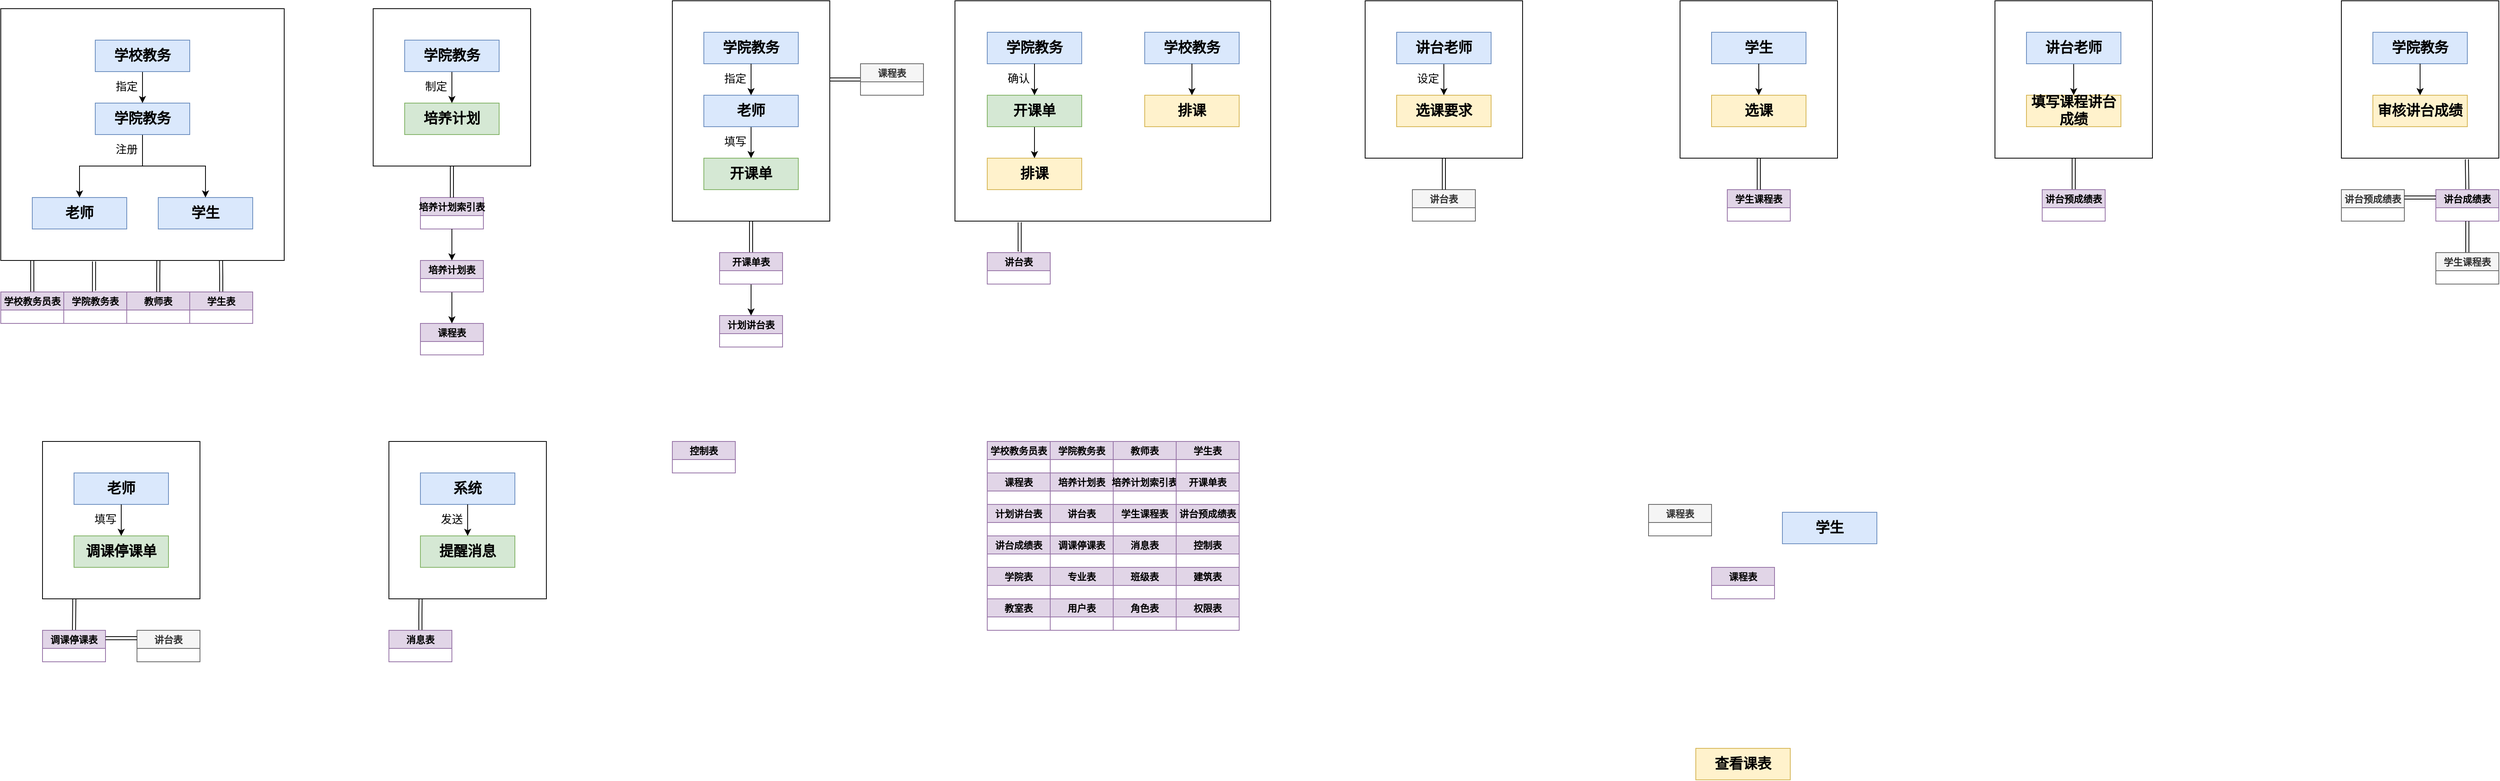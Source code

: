 <mxfile version="14.7.5" type="github">
  <diagram id="W4C-Jvq1k3ci-ln_cuX9" name="Page-1">
    <mxGraphModel dx="620" dy="358" grid="1" gridSize="10" guides="1" tooltips="1" connect="1" arrows="1" fold="1" page="1" pageScale="1" pageWidth="413" pageHeight="583" math="0" shadow="0">
      <root>
        <mxCell id="0" />
        <mxCell id="1" parent="0" />
        <mxCell id="JdK_XvDdOjBWKNIHrTVb-116" style="edgeStyle=orthogonalEdgeStyle;rounded=0;orthogonalLoop=1;jettySize=auto;html=1;exitX=0.5;exitY=1;exitDx=0;exitDy=0;entryX=0.5;entryY=0;entryDx=0;entryDy=0;shape=link;" edge="1" parent="1" source="JdK_XvDdOjBWKNIHrTVb-114" target="JdK_XvDdOjBWKNIHrTVb-115">
          <mxGeometry relative="1" as="geometry" />
        </mxCell>
        <mxCell id="JdK_XvDdOjBWKNIHrTVb-114" value="" style="rounded=0;whiteSpace=wrap;html=1;fillColor=none;" vertex="1" parent="1">
          <mxGeometry x="2560" y="40" width="200" height="200" as="geometry" />
        </mxCell>
        <mxCell id="JdK_XvDdOjBWKNIHrTVb-56" value="课程表" style="swimlane;fillColor=#e1d5e7;strokeColor=#9673a6;" vertex="1" parent="1">
          <mxGeometry x="2200" y="760" width="80" height="40" as="geometry" />
        </mxCell>
        <mxCell id="JdK_XvDdOjBWKNIHrTVb-64" value="&lt;font face=&quot;Comic Sans MS&quot;&gt;&lt;span style=&quot;font-size: 18px&quot;&gt;&lt;b&gt;查看课表&lt;/b&gt;&lt;/span&gt;&lt;/font&gt;" style="rounded=0;whiteSpace=wrap;html=1;fillColor=#fff2cc;strokeColor=#d6b656;" vertex="1" parent="1">
          <mxGeometry x="2180" y="990" width="120" height="40" as="geometry" />
        </mxCell>
        <mxCell id="JdK_XvDdOjBWKNIHrTVb-65" value="" style="group" vertex="1" connectable="0" parent="1">
          <mxGeometry x="500" y="50" width="200" height="440" as="geometry" />
        </mxCell>
        <mxCell id="JdK_XvDdOjBWKNIHrTVb-44" value="" style="group;" vertex="1" connectable="0" parent="JdK_XvDdOjBWKNIHrTVb-65">
          <mxGeometry x="60" y="240" width="80" height="200" as="geometry" />
        </mxCell>
        <mxCell id="JdK_XvDdOjBWKNIHrTVb-26" value="课程表" style="swimlane;fillColor=#e1d5e7;strokeColor=#9673a6;" vertex="1" parent="JdK_XvDdOjBWKNIHrTVb-44">
          <mxGeometry y="160" width="80" height="40" as="geometry" />
        </mxCell>
        <mxCell id="JdK_XvDdOjBWKNIHrTVb-27" value="培养计划索引表" style="swimlane;fillColor=#e1d5e7;strokeColor=#9673a6;" vertex="1" parent="JdK_XvDdOjBWKNIHrTVb-44">
          <mxGeometry width="80" height="40" as="geometry" />
        </mxCell>
        <mxCell id="JdK_XvDdOjBWKNIHrTVb-43" style="edgeStyle=orthogonalEdgeStyle;rounded=0;orthogonalLoop=1;jettySize=auto;html=1;exitX=0.5;exitY=1;exitDx=0;exitDy=0;" edge="1" parent="JdK_XvDdOjBWKNIHrTVb-44" source="JdK_XvDdOjBWKNIHrTVb-41" target="JdK_XvDdOjBWKNIHrTVb-26">
          <mxGeometry relative="1" as="geometry" />
        </mxCell>
        <mxCell id="JdK_XvDdOjBWKNIHrTVb-41" value="培养计划表" style="swimlane;fillColor=#e1d5e7;strokeColor=#9673a6;" vertex="1" parent="JdK_XvDdOjBWKNIHrTVb-44">
          <mxGeometry y="80" width="80" height="40" as="geometry" />
        </mxCell>
        <mxCell id="JdK_XvDdOjBWKNIHrTVb-42" style="edgeStyle=orthogonalEdgeStyle;rounded=0;orthogonalLoop=1;jettySize=auto;html=1;exitX=0.5;exitY=1;exitDx=0;exitDy=0;entryX=0.5;entryY=0;entryDx=0;entryDy=0;" edge="1" parent="JdK_XvDdOjBWKNIHrTVb-44" source="JdK_XvDdOjBWKNIHrTVb-27" target="JdK_XvDdOjBWKNIHrTVb-41">
          <mxGeometry relative="1" as="geometry" />
        </mxCell>
        <mxCell id="JdK_XvDdOjBWKNIHrTVb-48" value="" style="group" vertex="1" connectable="0" parent="JdK_XvDdOjBWKNIHrTVb-65">
          <mxGeometry width="200" height="200" as="geometry" />
        </mxCell>
        <mxCell id="JdK_XvDdOjBWKNIHrTVb-47" value="" style="rounded=0;whiteSpace=wrap;html=1;fillColor=none;" vertex="1" parent="JdK_XvDdOjBWKNIHrTVb-48">
          <mxGeometry width="200" height="200" as="geometry" />
        </mxCell>
        <mxCell id="JdK_XvDdOjBWKNIHrTVb-45" value="" style="group" vertex="1" connectable="0" parent="JdK_XvDdOjBWKNIHrTVb-48">
          <mxGeometry x="40" y="40" width="120" height="120" as="geometry" />
        </mxCell>
        <mxCell id="JdK_XvDdOjBWKNIHrTVb-2" value="&lt;font style=&quot;font-size: 18px&quot; face=&quot;Comic Sans MS&quot;&gt;&lt;b&gt;培养计划&lt;/b&gt;&lt;/font&gt;" style="rounded=0;whiteSpace=wrap;html=1;fillColor=#d5e8d4;strokeColor=#82b366;" vertex="1" parent="JdK_XvDdOjBWKNIHrTVb-45">
          <mxGeometry y="80" width="120" height="40" as="geometry" />
        </mxCell>
        <mxCell id="JdK_XvDdOjBWKNIHrTVb-24" style="edgeStyle=orthogonalEdgeStyle;rounded=0;orthogonalLoop=1;jettySize=auto;html=1;exitX=0.5;exitY=1;exitDx=0;exitDy=0;entryX=0.5;entryY=0;entryDx=0;entryDy=0;" edge="1" parent="JdK_XvDdOjBWKNIHrTVb-45" source="JdK_XvDdOjBWKNIHrTVb-23" target="JdK_XvDdOjBWKNIHrTVb-2">
          <mxGeometry x="-120" y="-40" as="geometry" />
        </mxCell>
        <mxCell id="JdK_XvDdOjBWKNIHrTVb-23" value="&lt;font style=&quot;font-size: 18px&quot; face=&quot;Comic Sans MS&quot;&gt;&lt;b&gt;学院教务&lt;/b&gt;&lt;/font&gt;" style="rounded=0;whiteSpace=wrap;html=1;fillColor=#dae8fc;strokeColor=#6c8ebf;" vertex="1" parent="JdK_XvDdOjBWKNIHrTVb-45">
          <mxGeometry width="120" height="40" as="geometry" />
        </mxCell>
        <mxCell id="JdK_XvDdOjBWKNIHrTVb-25" value="&lt;font face=&quot;Comic Sans MS&quot;&gt;&lt;span style=&quot;font-size: 14px&quot;&gt;制定&lt;/span&gt;&lt;/font&gt;" style="text;html=1;strokeColor=none;fillColor=none;align=center;verticalAlign=middle;whiteSpace=wrap;rounded=0;" vertex="1" parent="JdK_XvDdOjBWKNIHrTVb-45">
          <mxGeometry x="20" y="50" width="40" height="20" as="geometry" />
        </mxCell>
        <mxCell id="JdK_XvDdOjBWKNIHrTVb-49" style="edgeStyle=orthogonalEdgeStyle;shape=link;rounded=0;orthogonalLoop=1;jettySize=auto;html=1;exitX=0.5;exitY=1;exitDx=0;exitDy=0;" edge="1" parent="JdK_XvDdOjBWKNIHrTVb-65" source="JdK_XvDdOjBWKNIHrTVb-47" target="JdK_XvDdOjBWKNIHrTVb-27">
          <mxGeometry relative="1" as="geometry" />
        </mxCell>
        <mxCell id="JdK_XvDdOjBWKNIHrTVb-66" value="" style="group" vertex="1" connectable="0" parent="1">
          <mxGeometry x="27" y="50" width="360" height="400" as="geometry" />
        </mxCell>
        <mxCell id="JdK_XvDdOjBWKNIHrTVb-38" value="教师表" style="swimlane;fillColor=#e1d5e7;strokeColor=#9673a6;" vertex="1" parent="JdK_XvDdOjBWKNIHrTVb-66">
          <mxGeometry x="160" y="360" width="80" height="40" as="geometry" />
        </mxCell>
        <mxCell id="JdK_XvDdOjBWKNIHrTVb-51" value="" style="group" vertex="1" connectable="0" parent="JdK_XvDdOjBWKNIHrTVb-66">
          <mxGeometry width="360" height="320" as="geometry" />
        </mxCell>
        <mxCell id="JdK_XvDdOjBWKNIHrTVb-50" value="" style="rounded=0;whiteSpace=wrap;html=1;fillColor=none;" vertex="1" parent="JdK_XvDdOjBWKNIHrTVb-51">
          <mxGeometry width="360" height="320" as="geometry" />
        </mxCell>
        <mxCell id="JdK_XvDdOjBWKNIHrTVb-1" value="&lt;font style=&quot;font-size: 18px&quot; face=&quot;Comic Sans MS&quot;&gt;&lt;b&gt;学生&lt;/b&gt;&lt;/font&gt;" style="rounded=0;whiteSpace=wrap;html=1;fillColor=#dae8fc;strokeColor=#6c8ebf;" vertex="1" parent="JdK_XvDdOjBWKNIHrTVb-51">
          <mxGeometry x="200" y="240" width="120" height="40" as="geometry" />
        </mxCell>
        <mxCell id="JdK_XvDdOjBWKNIHrTVb-9" value="&lt;b style=&quot;font-family: &amp;#34;comic sans ms&amp;#34; ; font-size: 18px&quot;&gt;老师&lt;/b&gt;" style="rounded=0;whiteSpace=wrap;html=1;fillColor=#dae8fc;strokeColor=#6c8ebf;" vertex="1" parent="JdK_XvDdOjBWKNIHrTVb-51">
          <mxGeometry x="40" y="240" width="120" height="40" as="geometry" />
        </mxCell>
        <mxCell id="JdK_XvDdOjBWKNIHrTVb-15" style="edgeStyle=orthogonalEdgeStyle;rounded=0;orthogonalLoop=1;jettySize=auto;html=1;exitX=0.5;exitY=1;exitDx=0;exitDy=0;entryX=0.5;entryY=0;entryDx=0;entryDy=0;" edge="1" parent="JdK_XvDdOjBWKNIHrTVb-51" source="JdK_XvDdOjBWKNIHrTVb-10" target="JdK_XvDdOjBWKNIHrTVb-9">
          <mxGeometry relative="1" as="geometry" />
        </mxCell>
        <mxCell id="JdK_XvDdOjBWKNIHrTVb-16" style="edgeStyle=orthogonalEdgeStyle;rounded=0;orthogonalLoop=1;jettySize=auto;html=1;exitX=0.5;exitY=1;exitDx=0;exitDy=0;" edge="1" parent="JdK_XvDdOjBWKNIHrTVb-51" source="JdK_XvDdOjBWKNIHrTVb-10" target="JdK_XvDdOjBWKNIHrTVb-1">
          <mxGeometry relative="1" as="geometry" />
        </mxCell>
        <mxCell id="JdK_XvDdOjBWKNIHrTVb-10" value="&lt;font style=&quot;font-size: 18px&quot; face=&quot;Comic Sans MS&quot;&gt;&lt;b&gt;学院教务&lt;/b&gt;&lt;/font&gt;" style="rounded=0;whiteSpace=wrap;html=1;fillColor=#dae8fc;strokeColor=#6c8ebf;" vertex="1" parent="JdK_XvDdOjBWKNIHrTVb-51">
          <mxGeometry x="120" y="120" width="120" height="40" as="geometry" />
        </mxCell>
        <mxCell id="JdK_XvDdOjBWKNIHrTVb-12" style="edgeStyle=orthogonalEdgeStyle;rounded=0;orthogonalLoop=1;jettySize=auto;html=1;exitX=0.5;exitY=1;exitDx=0;exitDy=0;" edge="1" parent="JdK_XvDdOjBWKNIHrTVb-51" source="JdK_XvDdOjBWKNIHrTVb-11" target="JdK_XvDdOjBWKNIHrTVb-10">
          <mxGeometry relative="1" as="geometry" />
        </mxCell>
        <mxCell id="JdK_XvDdOjBWKNIHrTVb-11" value="&lt;font style=&quot;font-size: 18px&quot; face=&quot;Comic Sans MS&quot;&gt;&lt;b&gt;学校教务&lt;/b&gt;&lt;/font&gt;" style="rounded=0;whiteSpace=wrap;html=1;fillColor=#dae8fc;strokeColor=#6c8ebf;" vertex="1" parent="JdK_XvDdOjBWKNIHrTVb-51">
          <mxGeometry x="120" y="40" width="120" height="40" as="geometry" />
        </mxCell>
        <mxCell id="JdK_XvDdOjBWKNIHrTVb-17" value="&lt;font style=&quot;font-size: 14px&quot; face=&quot;Comic Sans MS&quot;&gt;注册&lt;/font&gt;" style="text;html=1;strokeColor=none;fillColor=none;align=center;verticalAlign=middle;whiteSpace=wrap;rounded=0;" vertex="1" parent="JdK_XvDdOjBWKNIHrTVb-51">
          <mxGeometry x="140" y="170" width="40" height="20" as="geometry" />
        </mxCell>
        <mxCell id="JdK_XvDdOjBWKNIHrTVb-18" value="&lt;font style=&quot;font-size: 14px&quot; face=&quot;Comic Sans MS&quot;&gt;指定&lt;/font&gt;" style="text;html=1;strokeColor=none;fillColor=none;align=center;verticalAlign=middle;whiteSpace=wrap;rounded=0;" vertex="1" parent="JdK_XvDdOjBWKNIHrTVb-51">
          <mxGeometry x="140" y="90" width="40" height="20" as="geometry" />
        </mxCell>
        <mxCell id="JdK_XvDdOjBWKNIHrTVb-60" style="edgeStyle=orthogonalEdgeStyle;shape=link;rounded=0;orthogonalLoop=1;jettySize=auto;html=1;exitX=0.5;exitY=0;exitDx=0;exitDy=0;entryX=0.556;entryY=1;entryDx=0;entryDy=0;entryPerimeter=0;" edge="1" parent="JdK_XvDdOjBWKNIHrTVb-66" source="JdK_XvDdOjBWKNIHrTVb-38" target="JdK_XvDdOjBWKNIHrTVb-50">
          <mxGeometry relative="1" as="geometry" />
        </mxCell>
        <mxCell id="JdK_XvDdOjBWKNIHrTVb-53" style="edgeStyle=orthogonalEdgeStyle;shape=link;rounded=0;orthogonalLoop=1;jettySize=auto;html=1;exitX=0.5;exitY=0;exitDx=0;exitDy=0;entryX=0.111;entryY=1;entryDx=0;entryDy=0;entryPerimeter=0;" edge="1" parent="JdK_XvDdOjBWKNIHrTVb-66" source="JdK_XvDdOjBWKNIHrTVb-52" target="JdK_XvDdOjBWKNIHrTVb-50">
          <mxGeometry relative="1" as="geometry" />
        </mxCell>
        <mxCell id="JdK_XvDdOjBWKNIHrTVb-52" value="学校教务员表" style="swimlane;fillColor=#e1d5e7;strokeColor=#9673a6;" vertex="1" parent="JdK_XvDdOjBWKNIHrTVb-66">
          <mxGeometry y="360" width="80" height="40" as="geometry" />
        </mxCell>
        <mxCell id="JdK_XvDdOjBWKNIHrTVb-57" style="edgeStyle=orthogonalEdgeStyle;shape=link;rounded=0;orthogonalLoop=1;jettySize=auto;html=1;exitX=0.5;exitY=0;exitDx=0;exitDy=0;entryX=0.329;entryY=1.004;entryDx=0;entryDy=0;entryPerimeter=0;" edge="1" parent="JdK_XvDdOjBWKNIHrTVb-66" source="JdK_XvDdOjBWKNIHrTVb-54" target="JdK_XvDdOjBWKNIHrTVb-50">
          <mxGeometry relative="1" as="geometry" />
        </mxCell>
        <mxCell id="JdK_XvDdOjBWKNIHrTVb-54" value="学院教务表" style="swimlane;fillColor=#e1d5e7;strokeColor=#9673a6;" vertex="1" parent="JdK_XvDdOjBWKNIHrTVb-66">
          <mxGeometry x="80" y="360" width="80" height="40" as="geometry" />
        </mxCell>
        <mxCell id="JdK_XvDdOjBWKNIHrTVb-63" style="edgeStyle=orthogonalEdgeStyle;shape=link;rounded=0;orthogonalLoop=1;jettySize=auto;html=1;exitX=0.5;exitY=0;exitDx=0;exitDy=0;entryX=0.777;entryY=1;entryDx=0;entryDy=0;entryPerimeter=0;" edge="1" parent="JdK_XvDdOjBWKNIHrTVb-66" source="JdK_XvDdOjBWKNIHrTVb-55" target="JdK_XvDdOjBWKNIHrTVb-50">
          <mxGeometry relative="1" as="geometry" />
        </mxCell>
        <mxCell id="JdK_XvDdOjBWKNIHrTVb-55" value="学生表" style="swimlane;fillColor=#e1d5e7;strokeColor=#9673a6;" vertex="1" parent="JdK_XvDdOjBWKNIHrTVb-66">
          <mxGeometry x="240" y="360" width="80" height="40" as="geometry" />
        </mxCell>
        <mxCell id="JdK_XvDdOjBWKNIHrTVb-70" value="课程表" style="swimlane;fillColor=#f5f5f5;strokeColor=#666666;fontColor=#333333;" vertex="1" parent="1">
          <mxGeometry x="2120" y="680" width="80" height="40" as="geometry" />
        </mxCell>
        <mxCell id="JdK_XvDdOjBWKNIHrTVb-93" value="" style="group" vertex="1" connectable="0" parent="1">
          <mxGeometry x="1239" y="40" width="401" height="360" as="geometry" />
        </mxCell>
        <mxCell id="JdK_XvDdOjBWKNIHrTVb-90" value="" style="rounded=0;whiteSpace=wrap;html=1;fillColor=none;" vertex="1" parent="JdK_XvDdOjBWKNIHrTVb-93">
          <mxGeometry width="401" height="280" as="geometry" />
        </mxCell>
        <mxCell id="JdK_XvDdOjBWKNIHrTVb-6" value="&lt;font face=&quot;Comic Sans MS&quot;&gt;&lt;span style=&quot;font-size: 18px&quot;&gt;&lt;b&gt;排课&lt;/b&gt;&lt;/span&gt;&lt;/font&gt;" style="rounded=0;whiteSpace=wrap;html=1;fillColor=#fff2cc;strokeColor=#d6b656;" vertex="1" parent="JdK_XvDdOjBWKNIHrTVb-93">
          <mxGeometry x="41" y="200" width="120" height="40" as="geometry" />
        </mxCell>
        <mxCell id="JdK_XvDdOjBWKNIHrTVb-82" value="&lt;font style=&quot;font-size: 18px&quot; face=&quot;Comic Sans MS&quot;&gt;&lt;b&gt;学院教务&lt;/b&gt;&lt;/font&gt;" style="rounded=0;whiteSpace=wrap;html=1;fillColor=#dae8fc;strokeColor=#6c8ebf;" vertex="1" parent="JdK_XvDdOjBWKNIHrTVb-93">
          <mxGeometry x="41" y="40" width="120" height="40" as="geometry" />
        </mxCell>
        <mxCell id="JdK_XvDdOjBWKNIHrTVb-86" style="edgeStyle=orthogonalEdgeStyle;rounded=0;orthogonalLoop=1;jettySize=auto;html=1;exitX=0.5;exitY=1;exitDx=0;exitDy=0;entryX=0.5;entryY=0;entryDx=0;entryDy=0;" edge="1" parent="JdK_XvDdOjBWKNIHrTVb-93" source="JdK_XvDdOjBWKNIHrTVb-83" target="JdK_XvDdOjBWKNIHrTVb-6">
          <mxGeometry relative="1" as="geometry" />
        </mxCell>
        <mxCell id="JdK_XvDdOjBWKNIHrTVb-83" value="&lt;font face=&quot;Comic Sans MS&quot;&gt;&lt;span style=&quot;font-size: 18px&quot;&gt;&lt;b&gt;开课单&lt;/b&gt;&lt;/span&gt;&lt;/font&gt;" style="rounded=0;whiteSpace=wrap;html=1;fillColor=#d5e8d4;strokeColor=#82b366;" vertex="1" parent="JdK_XvDdOjBWKNIHrTVb-93">
          <mxGeometry x="41" y="120" width="120" height="40" as="geometry" />
        </mxCell>
        <mxCell id="JdK_XvDdOjBWKNIHrTVb-84" style="edgeStyle=orthogonalEdgeStyle;rounded=0;orthogonalLoop=1;jettySize=auto;html=1;exitX=0.5;exitY=1;exitDx=0;exitDy=0;" edge="1" parent="JdK_XvDdOjBWKNIHrTVb-93" source="JdK_XvDdOjBWKNIHrTVb-82" target="JdK_XvDdOjBWKNIHrTVb-83">
          <mxGeometry relative="1" as="geometry" />
        </mxCell>
        <mxCell id="JdK_XvDdOjBWKNIHrTVb-85" value="&lt;font face=&quot;Comic Sans MS&quot;&gt;&lt;span style=&quot;font-size: 14px&quot;&gt;确认&lt;/span&gt;&lt;/font&gt;" style="text;html=1;strokeColor=none;fillColor=none;align=center;verticalAlign=middle;whiteSpace=wrap;rounded=0;" vertex="1" parent="JdK_XvDdOjBWKNIHrTVb-93">
          <mxGeometry x="61" y="90" width="40" height="20" as="geometry" />
        </mxCell>
        <mxCell id="JdK_XvDdOjBWKNIHrTVb-87" value="&lt;font style=&quot;font-size: 18px&quot; face=&quot;Comic Sans MS&quot;&gt;&lt;b&gt;学校教务&lt;/b&gt;&lt;/font&gt;" style="rounded=0;whiteSpace=wrap;html=1;fillColor=#dae8fc;strokeColor=#6c8ebf;" vertex="1" parent="JdK_XvDdOjBWKNIHrTVb-93">
          <mxGeometry x="241" y="40" width="120" height="40" as="geometry" />
        </mxCell>
        <mxCell id="JdK_XvDdOjBWKNIHrTVb-88" value="&lt;font face=&quot;Comic Sans MS&quot;&gt;&lt;span style=&quot;font-size: 18px&quot;&gt;&lt;b&gt;排课&lt;/b&gt;&lt;/span&gt;&lt;/font&gt;" style="rounded=0;whiteSpace=wrap;html=1;fillColor=#fff2cc;strokeColor=#d6b656;" vertex="1" parent="JdK_XvDdOjBWKNIHrTVb-93">
          <mxGeometry x="241" y="120" width="120" height="40" as="geometry" />
        </mxCell>
        <mxCell id="JdK_XvDdOjBWKNIHrTVb-89" style="edgeStyle=orthogonalEdgeStyle;rounded=0;orthogonalLoop=1;jettySize=auto;html=1;exitX=0.5;exitY=1;exitDx=0;exitDy=0;entryX=0.5;entryY=0;entryDx=0;entryDy=0;" edge="1" parent="JdK_XvDdOjBWKNIHrTVb-93" source="JdK_XvDdOjBWKNIHrTVb-87" target="JdK_XvDdOjBWKNIHrTVb-88">
          <mxGeometry relative="1" as="geometry" />
        </mxCell>
        <mxCell id="JdK_XvDdOjBWKNIHrTVb-92" style="edgeStyle=orthogonalEdgeStyle;rounded=0;orthogonalLoop=1;jettySize=auto;html=1;exitX=0.5;exitY=0;exitDx=0;exitDy=0;entryX=0.205;entryY=1.005;entryDx=0;entryDy=0;entryPerimeter=0;shape=link;" edge="1" parent="JdK_XvDdOjBWKNIHrTVb-93" source="JdK_XvDdOjBWKNIHrTVb-91" target="JdK_XvDdOjBWKNIHrTVb-90">
          <mxGeometry relative="1" as="geometry" />
        </mxCell>
        <mxCell id="JdK_XvDdOjBWKNIHrTVb-91" value="讲台表" style="swimlane;fillColor=#e1d5e7;strokeColor=#9673a6;startSize=23;" vertex="1" parent="JdK_XvDdOjBWKNIHrTVb-93">
          <mxGeometry x="41" y="320" width="80" height="40" as="geometry" />
        </mxCell>
        <mxCell id="JdK_XvDdOjBWKNIHrTVb-101" value="" style="group" vertex="1" connectable="0" parent="1">
          <mxGeometry x="1760" y="40" width="200" height="280" as="geometry" />
        </mxCell>
        <mxCell id="JdK_XvDdOjBWKNIHrTVb-97" value="" style="rounded=0;whiteSpace=wrap;html=1;fillColor=none;" vertex="1" parent="JdK_XvDdOjBWKNIHrTVb-101">
          <mxGeometry width="200" height="200" as="geometry" />
        </mxCell>
        <mxCell id="JdK_XvDdOjBWKNIHrTVb-8" value="&lt;b style=&quot;font-family: &amp;#34;comic sans ms&amp;#34; ; font-size: 18px&quot;&gt;选课要求&lt;/b&gt;" style="rounded=0;whiteSpace=wrap;html=1;fillColor=#fff2cc;strokeColor=#d6b656;" vertex="1" parent="JdK_XvDdOjBWKNIHrTVb-101">
          <mxGeometry x="40" y="120" width="120" height="40" as="geometry" />
        </mxCell>
        <mxCell id="JdK_XvDdOjBWKNIHrTVb-95" style="edgeStyle=orthogonalEdgeStyle;rounded=0;orthogonalLoop=1;jettySize=auto;html=1;exitX=0.5;exitY=1;exitDx=0;exitDy=0;entryX=0.5;entryY=0;entryDx=0;entryDy=0;" edge="1" parent="JdK_XvDdOjBWKNIHrTVb-101" source="JdK_XvDdOjBWKNIHrTVb-94" target="JdK_XvDdOjBWKNIHrTVb-8">
          <mxGeometry as="geometry" />
        </mxCell>
        <mxCell id="JdK_XvDdOjBWKNIHrTVb-94" value="&lt;font style=&quot;font-size: 18px&quot; face=&quot;Comic Sans MS&quot;&gt;&lt;b&gt;讲台老师&lt;/b&gt;&lt;/font&gt;" style="rounded=0;whiteSpace=wrap;html=1;fillColor=#dae8fc;strokeColor=#6c8ebf;" vertex="1" parent="JdK_XvDdOjBWKNIHrTVb-101">
          <mxGeometry x="40" y="40" width="120" height="40" as="geometry" />
        </mxCell>
        <mxCell id="JdK_XvDdOjBWKNIHrTVb-96" value="&lt;font style=&quot;font-size: 14px&quot; face=&quot;Comic Sans MS&quot;&gt;设定&lt;/font&gt;" style="text;html=1;strokeColor=none;fillColor=none;align=center;verticalAlign=middle;whiteSpace=wrap;rounded=0;" vertex="1" parent="JdK_XvDdOjBWKNIHrTVb-101">
          <mxGeometry x="60" y="90" width="40" height="20" as="geometry" />
        </mxCell>
        <mxCell id="JdK_XvDdOjBWKNIHrTVb-99" value="讲台表" style="swimlane;fillColor=#f5f5f5;strokeColor=#666666;startSize=23;fontColor=#333333;" vertex="1" parent="JdK_XvDdOjBWKNIHrTVb-101">
          <mxGeometry x="60" y="240" width="80" height="40" as="geometry" />
        </mxCell>
        <mxCell id="JdK_XvDdOjBWKNIHrTVb-100" style="edgeStyle=orthogonalEdgeStyle;rounded=0;orthogonalLoop=1;jettySize=auto;html=1;exitX=0.5;exitY=1;exitDx=0;exitDy=0;entryX=0.5;entryY=0;entryDx=0;entryDy=0;shape=link;" edge="1" parent="JdK_XvDdOjBWKNIHrTVb-101" source="JdK_XvDdOjBWKNIHrTVb-97" target="JdK_XvDdOjBWKNIHrTVb-99">
          <mxGeometry relative="1" as="geometry" />
        </mxCell>
        <mxCell id="JdK_XvDdOjBWKNIHrTVb-103" value="&lt;font style=&quot;font-size: 18px&quot; face=&quot;Comic Sans MS&quot;&gt;&lt;b&gt;学生&lt;/b&gt;&lt;/font&gt;" style="rounded=0;whiteSpace=wrap;html=1;fillColor=#dae8fc;strokeColor=#6c8ebf;" vertex="1" parent="1">
          <mxGeometry x="2290" y="690" width="120" height="40" as="geometry" />
        </mxCell>
        <mxCell id="JdK_XvDdOjBWKNIHrTVb-113" style="edgeStyle=orthogonalEdgeStyle;rounded=0;orthogonalLoop=1;jettySize=auto;html=1;exitX=0.5;exitY=1;exitDx=0;exitDy=0;entryX=0.5;entryY=0;entryDx=0;entryDy=0;" edge="1" parent="1" source="JdK_XvDdOjBWKNIHrTVb-110" target="JdK_XvDdOjBWKNIHrTVb-111">
          <mxGeometry relative="1" as="geometry" />
        </mxCell>
        <mxCell id="JdK_XvDdOjBWKNIHrTVb-110" value="&lt;font style=&quot;font-size: 18px&quot; face=&quot;Comic Sans MS&quot;&gt;&lt;b&gt;讲台老师&lt;/b&gt;&lt;/font&gt;" style="rounded=0;whiteSpace=wrap;html=1;fillColor=#dae8fc;strokeColor=#6c8ebf;" vertex="1" parent="1">
          <mxGeometry x="2600" y="80" width="120" height="40" as="geometry" />
        </mxCell>
        <mxCell id="JdK_XvDdOjBWKNIHrTVb-111" value="&lt;font face=&quot;Comic Sans MS&quot;&gt;&lt;span style=&quot;font-size: 18px&quot;&gt;&lt;b&gt;填写课程讲台成绩&lt;/b&gt;&lt;/span&gt;&lt;/font&gt;" style="rounded=0;whiteSpace=wrap;html=1;fillColor=#fff2cc;strokeColor=#d6b656;" vertex="1" parent="1">
          <mxGeometry x="2600" y="160" width="120" height="40" as="geometry" />
        </mxCell>
        <mxCell id="JdK_XvDdOjBWKNIHrTVb-112" value="" style="group" vertex="1" connectable="0" parent="1">
          <mxGeometry x="2160" y="40" width="200" height="280" as="geometry" />
        </mxCell>
        <mxCell id="JdK_XvDdOjBWKNIHrTVb-107" value="" style="rounded=0;whiteSpace=wrap;html=1;fillColor=none;" vertex="1" parent="JdK_XvDdOjBWKNIHrTVb-112">
          <mxGeometry width="200" height="200" as="geometry" />
        </mxCell>
        <mxCell id="JdK_XvDdOjBWKNIHrTVb-102" value="&lt;font style=&quot;font-size: 18px&quot; face=&quot;Comic Sans MS&quot;&gt;&lt;b&gt;学生&lt;/b&gt;&lt;/font&gt;" style="rounded=0;whiteSpace=wrap;html=1;fillColor=#dae8fc;strokeColor=#6c8ebf;" vertex="1" parent="JdK_XvDdOjBWKNIHrTVb-112">
          <mxGeometry x="40" y="40" width="120" height="40" as="geometry" />
        </mxCell>
        <mxCell id="JdK_XvDdOjBWKNIHrTVb-105" value="&lt;font face=&quot;Comic Sans MS&quot;&gt;&lt;span style=&quot;font-size: 18px&quot;&gt;&lt;b&gt;选课&lt;/b&gt;&lt;/span&gt;&lt;/font&gt;" style="rounded=0;whiteSpace=wrap;html=1;fillColor=#fff2cc;strokeColor=#d6b656;" vertex="1" parent="JdK_XvDdOjBWKNIHrTVb-112">
          <mxGeometry x="40" y="120" width="120" height="40" as="geometry" />
        </mxCell>
        <mxCell id="JdK_XvDdOjBWKNIHrTVb-106" style="edgeStyle=orthogonalEdgeStyle;rounded=0;orthogonalLoop=1;jettySize=auto;html=1;exitX=0.5;exitY=1;exitDx=0;exitDy=0;entryX=0.5;entryY=0;entryDx=0;entryDy=0;" edge="1" parent="JdK_XvDdOjBWKNIHrTVb-112" source="JdK_XvDdOjBWKNIHrTVb-102" target="JdK_XvDdOjBWKNIHrTVb-105">
          <mxGeometry relative="1" as="geometry" />
        </mxCell>
        <mxCell id="JdK_XvDdOjBWKNIHrTVb-108" value="学生课程表" style="swimlane;fillColor=#e1d5e7;strokeColor=#9673a6;startSize=23;" vertex="1" parent="JdK_XvDdOjBWKNIHrTVb-112">
          <mxGeometry x="60" y="240" width="80" height="40" as="geometry" />
        </mxCell>
        <mxCell id="JdK_XvDdOjBWKNIHrTVb-109" style="edgeStyle=orthogonalEdgeStyle;rounded=0;orthogonalLoop=1;jettySize=auto;html=1;exitX=0.5;exitY=1;exitDx=0;exitDy=0;entryX=0.5;entryY=0;entryDx=0;entryDy=0;shape=link;" edge="1" parent="JdK_XvDdOjBWKNIHrTVb-112" source="JdK_XvDdOjBWKNIHrTVb-107" target="JdK_XvDdOjBWKNIHrTVb-108">
          <mxGeometry relative="1" as="geometry" />
        </mxCell>
        <mxCell id="JdK_XvDdOjBWKNIHrTVb-115" value="讲台预成绩表" style="swimlane;fillColor=#e1d5e7;strokeColor=#9673a6;startSize=23;" vertex="1" parent="1">
          <mxGeometry x="2620" y="280" width="80" height="40" as="geometry" />
        </mxCell>
        <mxCell id="JdK_XvDdOjBWKNIHrTVb-140" value="" style="group" vertex="1" connectable="0" parent="1">
          <mxGeometry x="80" y="600" width="200" height="280" as="geometry" />
        </mxCell>
        <mxCell id="JdK_XvDdOjBWKNIHrTVb-133" value="" style="rounded=0;whiteSpace=wrap;html=1;fillColor=none;" vertex="1" parent="JdK_XvDdOjBWKNIHrTVb-140">
          <mxGeometry width="200" height="200" as="geometry" />
        </mxCell>
        <mxCell id="JdK_XvDdOjBWKNIHrTVb-129" value="&lt;b style=&quot;font-family: &amp;#34;comic sans ms&amp;#34; ; font-size: 18px&quot;&gt;老师&lt;/b&gt;" style="rounded=0;whiteSpace=wrap;html=1;fillColor=#dae8fc;strokeColor=#6c8ebf;" vertex="1" parent="JdK_XvDdOjBWKNIHrTVb-140">
          <mxGeometry x="40" y="40" width="120" height="40" as="geometry" />
        </mxCell>
        <mxCell id="JdK_XvDdOjBWKNIHrTVb-130" value="&lt;font face=&quot;Comic Sans MS&quot;&gt;&lt;span style=&quot;font-size: 18px&quot;&gt;&lt;b&gt;调课停课单&lt;/b&gt;&lt;/span&gt;&lt;/font&gt;" style="rounded=0;whiteSpace=wrap;html=1;fillColor=#d5e8d4;strokeColor=#82b366;" vertex="1" parent="JdK_XvDdOjBWKNIHrTVb-140">
          <mxGeometry x="40" y="120" width="120" height="40" as="geometry" />
        </mxCell>
        <mxCell id="JdK_XvDdOjBWKNIHrTVb-131" style="edgeStyle=orthogonalEdgeStyle;rounded=0;orthogonalLoop=1;jettySize=auto;html=1;exitX=0.5;exitY=1;exitDx=0;exitDy=0;entryX=0.5;entryY=0;entryDx=0;entryDy=0;" edge="1" parent="JdK_XvDdOjBWKNIHrTVb-140" source="JdK_XvDdOjBWKNIHrTVb-129" target="JdK_XvDdOjBWKNIHrTVb-130">
          <mxGeometry relative="1" as="geometry" />
        </mxCell>
        <mxCell id="JdK_XvDdOjBWKNIHrTVb-132" value="&lt;font style=&quot;font-size: 14px&quot; face=&quot;Comic Sans MS&quot;&gt;填写&lt;/font&gt;" style="text;html=1;strokeColor=none;fillColor=none;align=center;verticalAlign=middle;whiteSpace=wrap;rounded=0;" vertex="1" parent="JdK_XvDdOjBWKNIHrTVb-140">
          <mxGeometry x="60" y="90" width="40" height="20" as="geometry" />
        </mxCell>
        <mxCell id="JdK_XvDdOjBWKNIHrTVb-135" style="edgeStyle=orthogonalEdgeStyle;rounded=0;orthogonalLoop=1;jettySize=auto;html=1;exitX=0.5;exitY=0;exitDx=0;exitDy=0;entryX=0.202;entryY=1.002;entryDx=0;entryDy=0;entryPerimeter=0;shape=link;" edge="1" parent="JdK_XvDdOjBWKNIHrTVb-140" source="JdK_XvDdOjBWKNIHrTVb-134" target="JdK_XvDdOjBWKNIHrTVb-133">
          <mxGeometry relative="1" as="geometry" />
        </mxCell>
        <mxCell id="JdK_XvDdOjBWKNIHrTVb-134" value="调课停课表" style="swimlane;fillColor=#e1d5e7;strokeColor=#9673a6;" vertex="1" parent="JdK_XvDdOjBWKNIHrTVb-140">
          <mxGeometry y="240" width="80" height="40" as="geometry" />
        </mxCell>
        <mxCell id="JdK_XvDdOjBWKNIHrTVb-136" value="讲台表" style="swimlane;fillColor=#f5f5f5;strokeColor=#666666;startSize=23;fontColor=#333333;" vertex="1" parent="JdK_XvDdOjBWKNIHrTVb-140">
          <mxGeometry x="120" y="240" width="80" height="40" as="geometry" />
        </mxCell>
        <mxCell id="JdK_XvDdOjBWKNIHrTVb-138" style="edgeStyle=orthogonalEdgeStyle;shape=link;rounded=0;orthogonalLoop=1;jettySize=auto;html=1;exitX=1;exitY=0.25;exitDx=0;exitDy=0;entryX=0;entryY=0.25;entryDx=0;entryDy=0;" edge="1" parent="JdK_XvDdOjBWKNIHrTVb-140" source="JdK_XvDdOjBWKNIHrTVb-134" target="JdK_XvDdOjBWKNIHrTVb-136">
          <mxGeometry relative="1" as="geometry" />
        </mxCell>
        <mxCell id="JdK_XvDdOjBWKNIHrTVb-148" value="控制表" style="swimlane;fillColor=#e1d5e7;strokeColor=#9673a6;" vertex="1" parent="1">
          <mxGeometry x="880" y="600" width="80" height="40" as="geometry" />
        </mxCell>
        <mxCell id="JdK_XvDdOjBWKNIHrTVb-149" value="" style="group" vertex="1" connectable="0" parent="1">
          <mxGeometry x="880" y="40" width="319" height="440" as="geometry" />
        </mxCell>
        <mxCell id="JdK_XvDdOjBWKNIHrTVb-68" value="" style="group" vertex="1" connectable="0" parent="JdK_XvDdOjBWKNIHrTVb-149">
          <mxGeometry width="200" height="280" as="geometry" />
        </mxCell>
        <mxCell id="JdK_XvDdOjBWKNIHrTVb-67" value="" style="rounded=0;whiteSpace=wrap;html=1;fillColor=none;" vertex="1" parent="JdK_XvDdOjBWKNIHrTVb-68">
          <mxGeometry width="200" height="280" as="geometry" />
        </mxCell>
        <mxCell id="JdK_XvDdOjBWKNIHrTVb-4" value="&lt;font face=&quot;Comic Sans MS&quot;&gt;&lt;span style=&quot;font-size: 18px&quot;&gt;&lt;b&gt;开课单&lt;/b&gt;&lt;/span&gt;&lt;/font&gt;" style="rounded=0;whiteSpace=wrap;html=1;fillColor=#d5e8d4;strokeColor=#82b366;" vertex="1" parent="JdK_XvDdOjBWKNIHrTVb-68">
          <mxGeometry x="40" y="200" width="120" height="40" as="geometry" />
        </mxCell>
        <mxCell id="JdK_XvDdOjBWKNIHrTVb-30" value="&lt;font style=&quot;font-size: 18px&quot; face=&quot;Comic Sans MS&quot;&gt;&lt;b&gt;学院教务&lt;/b&gt;&lt;/font&gt;" style="rounded=0;whiteSpace=wrap;html=1;fillColor=#dae8fc;strokeColor=#6c8ebf;" vertex="1" parent="JdK_XvDdOjBWKNIHrTVb-68">
          <mxGeometry x="40" y="40" width="120" height="40" as="geometry" />
        </mxCell>
        <mxCell id="JdK_XvDdOjBWKNIHrTVb-34" style="edgeStyle=orthogonalEdgeStyle;rounded=0;orthogonalLoop=1;jettySize=auto;html=1;exitX=0.5;exitY=1;exitDx=0;exitDy=0;entryX=0.5;entryY=0;entryDx=0;entryDy=0;" edge="1" parent="JdK_XvDdOjBWKNIHrTVb-68" source="JdK_XvDdOjBWKNIHrTVb-31" target="JdK_XvDdOjBWKNIHrTVb-4">
          <mxGeometry relative="1" as="geometry" />
        </mxCell>
        <mxCell id="JdK_XvDdOjBWKNIHrTVb-31" value="&lt;font style=&quot;font-size: 18px&quot; face=&quot;Comic Sans MS&quot;&gt;&lt;b&gt;老师&lt;/b&gt;&lt;/font&gt;" style="rounded=0;whiteSpace=wrap;html=1;fillColor=#dae8fc;strokeColor=#6c8ebf;" vertex="1" parent="JdK_XvDdOjBWKNIHrTVb-68">
          <mxGeometry x="40" y="120" width="120" height="40" as="geometry" />
        </mxCell>
        <mxCell id="JdK_XvDdOjBWKNIHrTVb-32" style="edgeStyle=orthogonalEdgeStyle;rounded=0;orthogonalLoop=1;jettySize=auto;html=1;exitX=0.5;exitY=1;exitDx=0;exitDy=0;entryX=0.5;entryY=0;entryDx=0;entryDy=0;" edge="1" parent="JdK_XvDdOjBWKNIHrTVb-68" source="JdK_XvDdOjBWKNIHrTVb-30" target="JdK_XvDdOjBWKNIHrTVb-31">
          <mxGeometry relative="1" as="geometry" />
        </mxCell>
        <mxCell id="JdK_XvDdOjBWKNIHrTVb-33" value="&lt;font face=&quot;Comic Sans MS&quot;&gt;&lt;span style=&quot;font-size: 14px&quot;&gt;指定&lt;/span&gt;&lt;/font&gt;" style="text;html=1;strokeColor=none;fillColor=none;align=center;verticalAlign=middle;whiteSpace=wrap;rounded=0;" vertex="1" parent="JdK_XvDdOjBWKNIHrTVb-68">
          <mxGeometry x="60" y="90" width="40" height="20" as="geometry" />
        </mxCell>
        <mxCell id="JdK_XvDdOjBWKNIHrTVb-35" value="&lt;font face=&quot;Comic Sans MS&quot;&gt;&lt;span style=&quot;font-size: 14px&quot;&gt;填写&lt;/span&gt;&lt;/font&gt;" style="text;html=1;strokeColor=none;fillColor=none;align=center;verticalAlign=middle;whiteSpace=wrap;rounded=0;" vertex="1" parent="JdK_XvDdOjBWKNIHrTVb-68">
          <mxGeometry x="60" y="170" width="40" height="20" as="geometry" />
        </mxCell>
        <mxCell id="JdK_XvDdOjBWKNIHrTVb-69" value="计划讲台表" style="swimlane;fillColor=#e1d5e7;strokeColor=#9673a6;startSize=23;" vertex="1" parent="JdK_XvDdOjBWKNIHrTVb-149">
          <mxGeometry x="60" y="400" width="80" height="40" as="geometry" />
        </mxCell>
        <mxCell id="JdK_XvDdOjBWKNIHrTVb-80" style="edgeStyle=orthogonalEdgeStyle;shape=link;rounded=0;orthogonalLoop=1;jettySize=auto;html=1;exitX=0.5;exitY=0;exitDx=0;exitDy=0;entryX=0.5;entryY=1;entryDx=0;entryDy=0;" edge="1" parent="JdK_XvDdOjBWKNIHrTVb-149" source="JdK_XvDdOjBWKNIHrTVb-72" target="JdK_XvDdOjBWKNIHrTVb-67">
          <mxGeometry relative="1" as="geometry" />
        </mxCell>
        <mxCell id="JdK_XvDdOjBWKNIHrTVb-81" style="edgeStyle=orthogonalEdgeStyle;rounded=0;orthogonalLoop=1;jettySize=auto;html=1;exitX=0.5;exitY=1;exitDx=0;exitDy=0;entryX=0.5;entryY=0;entryDx=0;entryDy=0;" edge="1" parent="JdK_XvDdOjBWKNIHrTVb-149" source="JdK_XvDdOjBWKNIHrTVb-72" target="JdK_XvDdOjBWKNIHrTVb-69">
          <mxGeometry relative="1" as="geometry" />
        </mxCell>
        <mxCell id="JdK_XvDdOjBWKNIHrTVb-72" value="开课单表" style="swimlane;fillColor=#e1d5e7;strokeColor=#9673a6;startSize=23;" vertex="1" parent="JdK_XvDdOjBWKNIHrTVb-149">
          <mxGeometry x="60" y="320" width="80" height="40" as="geometry" />
        </mxCell>
        <mxCell id="JdK_XvDdOjBWKNIHrTVb-79" style="edgeStyle=orthogonalEdgeStyle;rounded=0;orthogonalLoop=1;jettySize=auto;html=1;exitX=0;exitY=0.5;exitDx=0;exitDy=0;entryX=1;entryY=0.214;entryDx=0;entryDy=0;entryPerimeter=0;shape=link;" edge="1" parent="JdK_XvDdOjBWKNIHrTVb-149" source="JdK_XvDdOjBWKNIHrTVb-78">
          <mxGeometry relative="1" as="geometry">
            <mxPoint x="200" y="99.92" as="targetPoint" />
          </mxGeometry>
        </mxCell>
        <mxCell id="JdK_XvDdOjBWKNIHrTVb-78" value="课程表" style="swimlane;fillColor=#f5f5f5;strokeColor=#666666;fontColor=#333333;" vertex="1" parent="JdK_XvDdOjBWKNIHrTVb-149">
          <mxGeometry x="239" y="80" width="80" height="40" as="geometry" />
        </mxCell>
        <mxCell id="JdK_XvDdOjBWKNIHrTVb-150" value="" style="group" vertex="1" connectable="0" parent="1">
          <mxGeometry x="3000" y="40" width="200" height="360" as="geometry" />
        </mxCell>
        <mxCell id="JdK_XvDdOjBWKNIHrTVb-123" value="" style="rounded=0;whiteSpace=wrap;html=1;fillColor=none;" vertex="1" parent="JdK_XvDdOjBWKNIHrTVb-150">
          <mxGeometry width="200" height="200" as="geometry" />
        </mxCell>
        <mxCell id="JdK_XvDdOjBWKNIHrTVb-125" style="edgeStyle=orthogonalEdgeStyle;shape=link;rounded=0;orthogonalLoop=1;jettySize=auto;html=1;exitX=0.5;exitY=0;exitDx=0;exitDy=0;entryX=0.797;entryY=1.007;entryDx=0;entryDy=0;entryPerimeter=0;" edge="1" parent="JdK_XvDdOjBWKNIHrTVb-150" source="JdK_XvDdOjBWKNIHrTVb-117" target="JdK_XvDdOjBWKNIHrTVb-123">
          <mxGeometry relative="1" as="geometry" />
        </mxCell>
        <mxCell id="JdK_XvDdOjBWKNIHrTVb-117" value="讲台成绩表" style="swimlane;fillColor=#e1d5e7;strokeColor=#9673a6;startSize=23;" vertex="1" parent="JdK_XvDdOjBWKNIHrTVb-150">
          <mxGeometry x="120" y="240" width="80" height="40" as="geometry" />
        </mxCell>
        <mxCell id="JdK_XvDdOjBWKNIHrTVb-118" value="&lt;font style=&quot;font-size: 18px&quot; face=&quot;Comic Sans MS&quot;&gt;&lt;b&gt;学院教务&lt;/b&gt;&lt;/font&gt;" style="rounded=0;whiteSpace=wrap;html=1;fillColor=#dae8fc;strokeColor=#6c8ebf;" vertex="1" parent="JdK_XvDdOjBWKNIHrTVb-150">
          <mxGeometry x="40" y="40" width="120" height="40" as="geometry" />
        </mxCell>
        <mxCell id="JdK_XvDdOjBWKNIHrTVb-119" value="&lt;font face=&quot;Comic Sans MS&quot;&gt;&lt;span style=&quot;font-size: 18px&quot;&gt;&lt;b&gt;审核讲台成绩&lt;/b&gt;&lt;/span&gt;&lt;/font&gt;" style="rounded=0;whiteSpace=wrap;html=1;fillColor=#fff2cc;strokeColor=#d6b656;" vertex="1" parent="JdK_XvDdOjBWKNIHrTVb-150">
          <mxGeometry x="40" y="120" width="120" height="40" as="geometry" />
        </mxCell>
        <mxCell id="JdK_XvDdOjBWKNIHrTVb-120" style="edgeStyle=orthogonalEdgeStyle;rounded=0;orthogonalLoop=1;jettySize=auto;html=1;exitX=0.5;exitY=1;exitDx=0;exitDy=0;entryX=0.5;entryY=0;entryDx=0;entryDy=0;" edge="1" parent="JdK_XvDdOjBWKNIHrTVb-150" source="JdK_XvDdOjBWKNIHrTVb-118" target="JdK_XvDdOjBWKNIHrTVb-119">
          <mxGeometry relative="1" as="geometry" />
        </mxCell>
        <mxCell id="JdK_XvDdOjBWKNIHrTVb-122" value="讲台预成绩表" style="swimlane;fillColor=#f5f5f5;strokeColor=#666666;startSize=23;fontColor=#333333;" vertex="1" parent="JdK_XvDdOjBWKNIHrTVb-150">
          <mxGeometry y="240" width="80" height="40" as="geometry" />
        </mxCell>
        <mxCell id="JdK_XvDdOjBWKNIHrTVb-126" style="edgeStyle=orthogonalEdgeStyle;shape=link;rounded=0;orthogonalLoop=1;jettySize=auto;html=1;exitX=0;exitY=0.25;exitDx=0;exitDy=0;entryX=1;entryY=0.25;entryDx=0;entryDy=0;" edge="1" parent="JdK_XvDdOjBWKNIHrTVb-150" source="JdK_XvDdOjBWKNIHrTVb-117" target="JdK_XvDdOjBWKNIHrTVb-122">
          <mxGeometry relative="1" as="geometry" />
        </mxCell>
        <mxCell id="JdK_XvDdOjBWKNIHrTVb-128" style="edgeStyle=orthogonalEdgeStyle;shape=link;rounded=0;orthogonalLoop=1;jettySize=auto;html=1;exitX=0.5;exitY=0;exitDx=0;exitDy=0;entryX=0.5;entryY=1;entryDx=0;entryDy=0;" edge="1" parent="JdK_XvDdOjBWKNIHrTVb-150" source="JdK_XvDdOjBWKNIHrTVb-127" target="JdK_XvDdOjBWKNIHrTVb-117">
          <mxGeometry relative="1" as="geometry" />
        </mxCell>
        <mxCell id="JdK_XvDdOjBWKNIHrTVb-127" value="学生课程表" style="swimlane;fillColor=#f5f5f5;strokeColor=#666666;startSize=23;fontColor=#333333;" vertex="1" parent="JdK_XvDdOjBWKNIHrTVb-150">
          <mxGeometry x="120" y="320" width="80" height="40" as="geometry" />
        </mxCell>
        <mxCell id="JdK_XvDdOjBWKNIHrTVb-151" value="" style="group" vertex="1" connectable="0" parent="1">
          <mxGeometry x="520" y="600" width="200" height="280" as="geometry" />
        </mxCell>
        <mxCell id="JdK_XvDdOjBWKNIHrTVb-145" value="" style="rounded=0;whiteSpace=wrap;html=1;fillColor=none;" vertex="1" parent="JdK_XvDdOjBWKNIHrTVb-151">
          <mxGeometry width="200" height="200" as="geometry" />
        </mxCell>
        <mxCell id="JdK_XvDdOjBWKNIHrTVb-141" value="&lt;b style=&quot;font-family: &amp;#34;comic sans ms&amp;#34; ; font-size: 18px&quot;&gt;系统&lt;/b&gt;" style="rounded=0;whiteSpace=wrap;html=1;fillColor=#dae8fc;strokeColor=#6c8ebf;" vertex="1" parent="JdK_XvDdOjBWKNIHrTVb-151">
          <mxGeometry x="40" y="40" width="120" height="40" as="geometry" />
        </mxCell>
        <mxCell id="JdK_XvDdOjBWKNIHrTVb-142" value="&lt;font face=&quot;Comic Sans MS&quot;&gt;&lt;span style=&quot;font-size: 18px&quot;&gt;&lt;b&gt;提醒消息&lt;/b&gt;&lt;/span&gt;&lt;/font&gt;" style="rounded=0;whiteSpace=wrap;html=1;fillColor=#d5e8d4;strokeColor=#82b366;" vertex="1" parent="JdK_XvDdOjBWKNIHrTVb-151">
          <mxGeometry x="40" y="120" width="120" height="40" as="geometry" />
        </mxCell>
        <mxCell id="JdK_XvDdOjBWKNIHrTVb-143" style="edgeStyle=orthogonalEdgeStyle;rounded=0;orthogonalLoop=1;jettySize=auto;html=1;exitX=0.5;exitY=1;exitDx=0;exitDy=0;" edge="1" parent="JdK_XvDdOjBWKNIHrTVb-151" source="JdK_XvDdOjBWKNIHrTVb-141" target="JdK_XvDdOjBWKNIHrTVb-142">
          <mxGeometry relative="1" as="geometry" />
        </mxCell>
        <mxCell id="JdK_XvDdOjBWKNIHrTVb-144" value="&lt;font style=&quot;font-size: 14px&quot; face=&quot;Comic Sans MS&quot;&gt;发送&lt;/font&gt;" style="text;html=1;strokeColor=none;fillColor=none;align=center;verticalAlign=middle;whiteSpace=wrap;rounded=0;" vertex="1" parent="JdK_XvDdOjBWKNIHrTVb-151">
          <mxGeometry x="60" y="90" width="40" height="20" as="geometry" />
        </mxCell>
        <mxCell id="JdK_XvDdOjBWKNIHrTVb-147" style="edgeStyle=orthogonalEdgeStyle;rounded=0;orthogonalLoop=1;jettySize=auto;html=1;exitX=0.5;exitY=0;exitDx=0;exitDy=0;entryX=0.201;entryY=1;entryDx=0;entryDy=0;entryPerimeter=0;shape=link;" edge="1" parent="JdK_XvDdOjBWKNIHrTVb-151" source="JdK_XvDdOjBWKNIHrTVb-146" target="JdK_XvDdOjBWKNIHrTVb-145">
          <mxGeometry relative="1" as="geometry" />
        </mxCell>
        <mxCell id="JdK_XvDdOjBWKNIHrTVb-146" value="消息表" style="swimlane;fillColor=#e1d5e7;strokeColor=#9673a6;" vertex="1" parent="JdK_XvDdOjBWKNIHrTVb-151">
          <mxGeometry y="240" width="80" height="40" as="geometry" />
        </mxCell>
        <mxCell id="JdK_XvDdOjBWKNIHrTVb-152" value="教师表" style="swimlane;fillColor=#e1d5e7;strokeColor=#9673a6;" vertex="1" parent="1">
          <mxGeometry x="1440" y="600" width="80" height="40" as="geometry" />
        </mxCell>
        <mxCell id="JdK_XvDdOjBWKNIHrTVb-153" value="学校教务员表" style="swimlane;fillColor=#e1d5e7;strokeColor=#9673a6;" vertex="1" parent="1">
          <mxGeometry x="1280" y="600" width="80" height="40" as="geometry" />
        </mxCell>
        <mxCell id="JdK_XvDdOjBWKNIHrTVb-154" value="学院教务表" style="swimlane;fillColor=#e1d5e7;strokeColor=#9673a6;" vertex="1" parent="1">
          <mxGeometry x="1360" y="600" width="80" height="40" as="geometry" />
        </mxCell>
        <mxCell id="JdK_XvDdOjBWKNIHrTVb-155" value="学生表" style="swimlane;fillColor=#e1d5e7;strokeColor=#9673a6;" vertex="1" parent="1">
          <mxGeometry x="1520" y="600" width="80" height="40" as="geometry" />
        </mxCell>
        <mxCell id="JdK_XvDdOjBWKNIHrTVb-156" value="课程表" style="swimlane;fillColor=#e1d5e7;strokeColor=#9673a6;" vertex="1" parent="1">
          <mxGeometry x="1280" y="640" width="80" height="40" as="geometry" />
        </mxCell>
        <mxCell id="JdK_XvDdOjBWKNIHrTVb-157" value="培养计划表" style="swimlane;fillColor=#e1d5e7;strokeColor=#9673a6;" vertex="1" parent="1">
          <mxGeometry x="1360" y="640" width="80" height="40" as="geometry" />
        </mxCell>
        <mxCell id="JdK_XvDdOjBWKNIHrTVb-158" value="培养计划索引表" style="swimlane;fillColor=#e1d5e7;strokeColor=#9673a6;" vertex="1" parent="1">
          <mxGeometry x="1440" y="640" width="80" height="40" as="geometry" />
        </mxCell>
        <mxCell id="JdK_XvDdOjBWKNIHrTVb-159" value="开课单表" style="swimlane;fillColor=#e1d5e7;strokeColor=#9673a6;startSize=23;" vertex="1" parent="1">
          <mxGeometry x="1520" y="640" width="80" height="40" as="geometry" />
        </mxCell>
        <mxCell id="JdK_XvDdOjBWKNIHrTVb-160" value="计划讲台表" style="swimlane;fillColor=#e1d5e7;strokeColor=#9673a6;startSize=23;" vertex="1" parent="1">
          <mxGeometry x="1280" y="680" width="80" height="40" as="geometry" />
        </mxCell>
        <mxCell id="JdK_XvDdOjBWKNIHrTVb-161" value="讲台表" style="swimlane;fillColor=#e1d5e7;strokeColor=#9673a6;startSize=23;" vertex="1" parent="1">
          <mxGeometry x="1360" y="680" width="80" height="40" as="geometry" />
        </mxCell>
        <mxCell id="JdK_XvDdOjBWKNIHrTVb-162" value="学生课程表" style="swimlane;fillColor=#e1d5e7;strokeColor=#9673a6;startSize=23;" vertex="1" parent="1">
          <mxGeometry x="1440" y="680" width="80" height="40" as="geometry" />
        </mxCell>
        <mxCell id="JdK_XvDdOjBWKNIHrTVb-163" value="讲台预成绩表" style="swimlane;fillColor=#e1d5e7;strokeColor=#9673a6;startSize=23;" vertex="1" parent="1">
          <mxGeometry x="1520" y="680" width="80" height="40" as="geometry" />
        </mxCell>
        <mxCell id="JdK_XvDdOjBWKNIHrTVb-164" value="讲台成绩表" style="swimlane;fillColor=#e1d5e7;strokeColor=#9673a6;startSize=23;" vertex="1" parent="1">
          <mxGeometry x="1280" y="720" width="80" height="40" as="geometry" />
        </mxCell>
        <mxCell id="JdK_XvDdOjBWKNIHrTVb-165" value="调课停课表" style="swimlane;fillColor=#e1d5e7;strokeColor=#9673a6;" vertex="1" parent="1">
          <mxGeometry x="1360" y="720" width="80" height="40" as="geometry" />
        </mxCell>
        <mxCell id="JdK_XvDdOjBWKNIHrTVb-166" value="消息表" style="swimlane;fillColor=#e1d5e7;strokeColor=#9673a6;" vertex="1" parent="1">
          <mxGeometry x="1440" y="720" width="80" height="40" as="geometry" />
        </mxCell>
        <mxCell id="JdK_XvDdOjBWKNIHrTVb-167" value="控制表" style="swimlane;fillColor=#e1d5e7;strokeColor=#9673a6;" vertex="1" parent="1">
          <mxGeometry x="1520" y="720" width="80" height="40" as="geometry" />
        </mxCell>
        <mxCell id="JdK_XvDdOjBWKNIHrTVb-168" value="学院表" style="swimlane;fillColor=#e1d5e7;strokeColor=#9673a6;startSize=23;" vertex="1" parent="1">
          <mxGeometry x="1280" y="760" width="80" height="40" as="geometry" />
        </mxCell>
        <mxCell id="JdK_XvDdOjBWKNIHrTVb-169" value="专业表" style="swimlane;fillColor=#e1d5e7;strokeColor=#9673a6;startSize=23;" vertex="1" parent="1">
          <mxGeometry x="1360" y="760" width="80" height="40" as="geometry" />
        </mxCell>
        <mxCell id="JdK_XvDdOjBWKNIHrTVb-170" value="班级表" style="swimlane;fillColor=#e1d5e7;strokeColor=#9673a6;startSize=23;" vertex="1" parent="1">
          <mxGeometry x="1440" y="760" width="80" height="40" as="geometry" />
        </mxCell>
        <mxCell id="JdK_XvDdOjBWKNIHrTVb-171" value="建筑表" style="swimlane;fillColor=#e1d5e7;strokeColor=#9673a6;startSize=23;" vertex="1" parent="1">
          <mxGeometry x="1520" y="760" width="80" height="40" as="geometry" />
        </mxCell>
        <mxCell id="JdK_XvDdOjBWKNIHrTVb-172" value="教室表" style="swimlane;fillColor=#e1d5e7;strokeColor=#9673a6;startSize=23;" vertex="1" parent="1">
          <mxGeometry x="1280" y="800" width="80" height="40" as="geometry" />
        </mxCell>
        <mxCell id="JdK_XvDdOjBWKNIHrTVb-173" value="用户表" style="swimlane;fillColor=#e1d5e7;strokeColor=#9673a6;startSize=23;" vertex="1" parent="1">
          <mxGeometry x="1360" y="800" width="80" height="40" as="geometry" />
        </mxCell>
        <mxCell id="JdK_XvDdOjBWKNIHrTVb-174" value="角色表" style="swimlane;fillColor=#e1d5e7;strokeColor=#9673a6;startSize=23;" vertex="1" parent="1">
          <mxGeometry x="1440" y="800" width="80" height="40" as="geometry" />
        </mxCell>
        <mxCell id="JdK_XvDdOjBWKNIHrTVb-176" value="权限表" style="swimlane;fillColor=#e1d5e7;strokeColor=#9673a6;startSize=23;" vertex="1" parent="1">
          <mxGeometry x="1520" y="800" width="80" height="40" as="geometry" />
        </mxCell>
      </root>
    </mxGraphModel>
  </diagram>
</mxfile>
